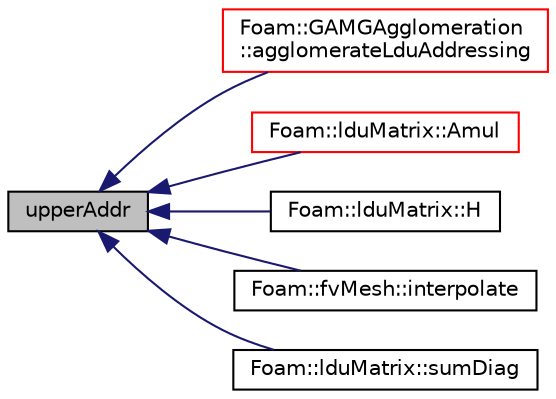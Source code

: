 digraph "upperAddr"
{
  bgcolor="transparent";
  edge [fontname="Helvetica",fontsize="10",labelfontname="Helvetica",labelfontsize="10"];
  node [fontname="Helvetica",fontsize="10",shape=record];
  rankdir="LR";
  Node1 [label="upperAddr",height=0.2,width=0.4,color="black", fillcolor="grey75", style="filled" fontcolor="black"];
  Node1 -> Node2 [dir="back",color="midnightblue",fontsize="10",style="solid",fontname="Helvetica"];
  Node2 [label="Foam::GAMGAgglomeration\l::agglomerateLduAddressing",height=0.2,width=0.4,color="red",URL="$classFoam_1_1GAMGAgglomeration.html#a1f8676d38e3715d5330beb58b7883c90",tooltip="Assemble coarse mesh addressing. "];
  Node1 -> Node3 [dir="back",color="midnightblue",fontsize="10",style="solid",fontname="Helvetica"];
  Node3 [label="Foam::lduMatrix::Amul",height=0.2,width=0.4,color="red",URL="$classFoam_1_1lduMatrix.html#a16ad9e2dc8f9e41ed0b43dc8669701e2",tooltip="Matrix multiplication with updated interfaces. "];
  Node1 -> Node4 [dir="back",color="midnightblue",fontsize="10",style="solid",fontname="Helvetica"];
  Node4 [label="Foam::lduMatrix::H",height=0.2,width=0.4,color="black",URL="$classFoam_1_1lduMatrix.html#a696121529e9157344b406f77234f75eb"];
  Node1 -> Node5 [dir="back",color="midnightblue",fontsize="10",style="solid",fontname="Helvetica"];
  Node5 [label="Foam::fvMesh::interpolate",height=0.2,width=0.4,color="black",URL="$classFoam_1_1fvMesh.html#a506bf6c33368b392bb42098b24345fd1",tooltip="Interpolate interpolationCells only. "];
  Node1 -> Node6 [dir="back",color="midnightblue",fontsize="10",style="solid",fontname="Helvetica"];
  Node6 [label="Foam::lduMatrix::sumDiag",height=0.2,width=0.4,color="black",URL="$classFoam_1_1lduMatrix.html#a2034fb6b7d0fc02febd7b511e063d285"];
}
